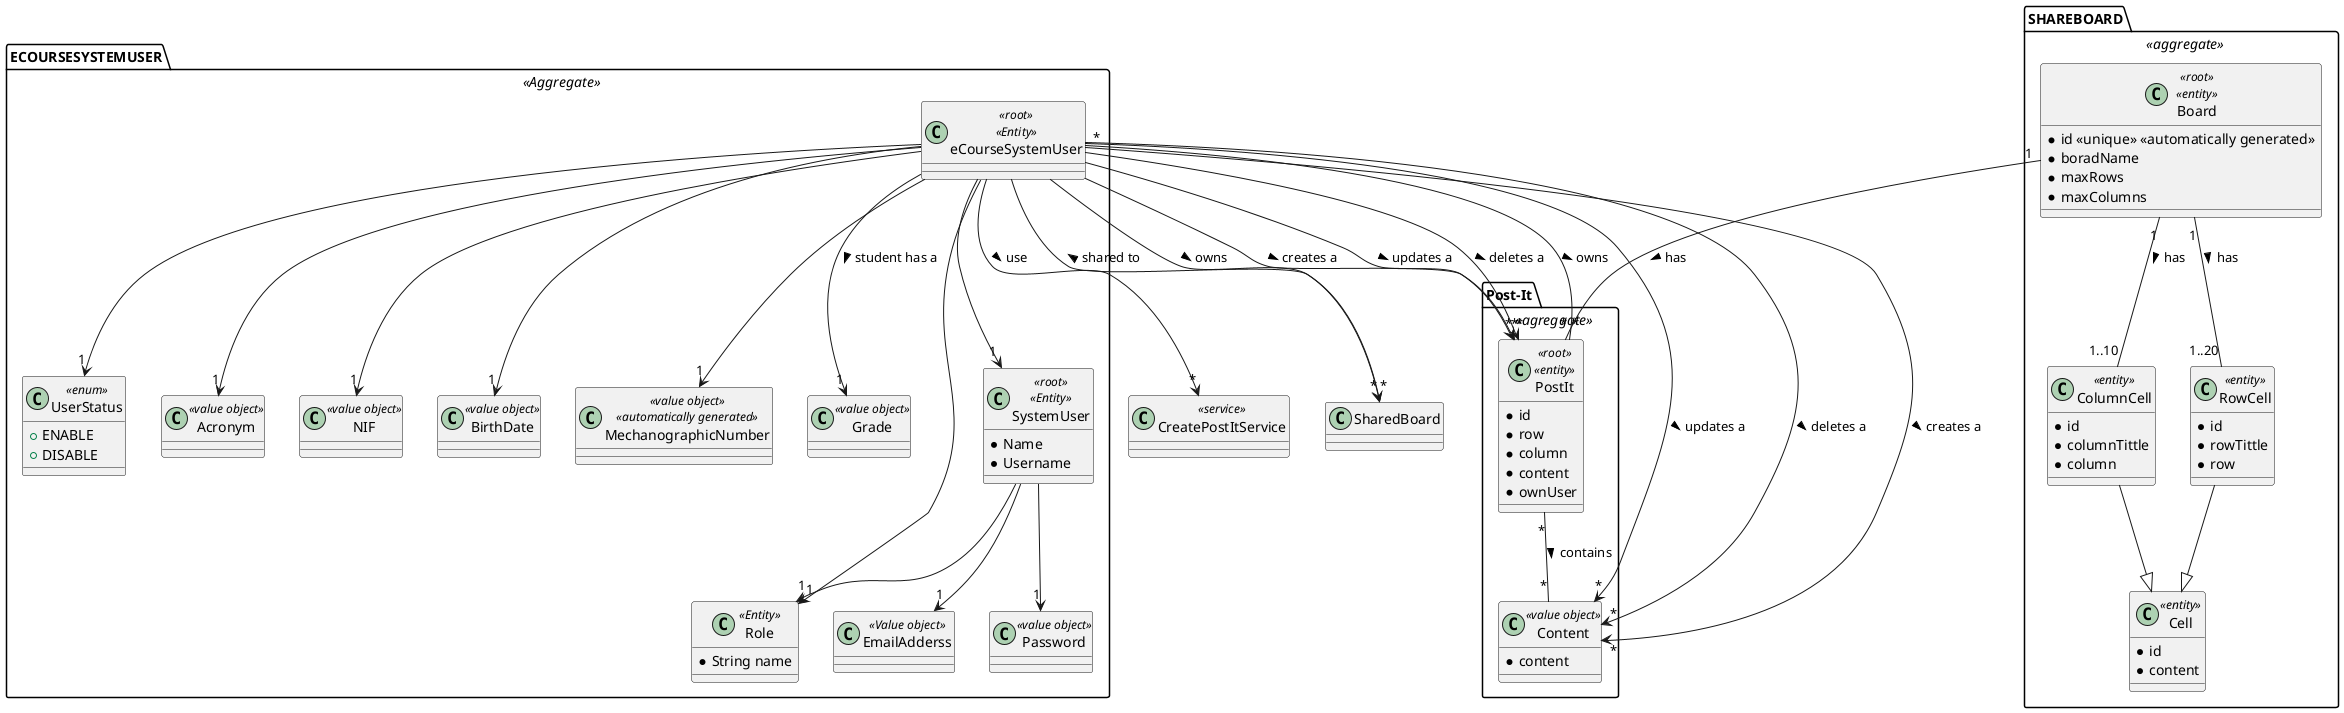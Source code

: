 @startuml
'https://plantuml.com/sequence-diagram


package "ECOURSESYSTEMUSER" <<Aggregate>> {

    class SystemUser <<root>> <<Entity>> {
        * Name
        * Username
    }

    class eCourseSystemUser <<root>> <<Entity>> {

    }

    class EmailAdderss <<Value object>>

    class Role <<Entity>> {
        * String name
    }

    class UserStatus <<enum>> {
        + ENABLE
        + DISABLE
    }

    class Password <<value object>>

    class Acronym <<value object>>

    class NIF <<value object>>

    class BirthDate <<value object>>

    class MechanographicNumber <<value object>> <<automatically generated>>

    class Grade <<value object>>

}


package "SHAREBOARD" <<aggregate>> {
    class Board <<root>> <<entity>> {
        * id <<unique>> <<automatically generated>>
        * boradName
        * maxRows
        * maxColumns
    }

    class Cell <<entity>> {
        * id
        * content
    }

    class ColumnCell <<entity>> {
        * id
        * columnTittle
        * column
    }

    class RowCell <<entity>> {
        * id
        * rowTittle
        * row
    }
}

package "Post-It" <<agreggate>> {

    class PostIt <<root>> <<entity>> {
        * id
        * row
        * column
        * content
        * ownUser
    }

    class Content <<value object>> {
        * content
    }
}

class CreatePostItService <<service>> {
}



'Relationships

SystemUser --> "1" EmailAdderss
SystemUser --> "1" Password
SystemUser --> "1" Role

eCourseSystemUser --> "1" SystemUser
eCourseSystemUser --> "1" Role
eCourseSystemUser --> "1" UserStatus
eCourseSystemUser --> "1" Acronym
eCourseSystemUser --> "1" NIF
eCourseSystemUser --> "1" BirthDate
eCourseSystemUser --> "1" MechanographicNumber
eCourseSystemUser --> "1" Grade : student has a >
eCourseSystemUser --> "*" SharedBoard : owns >
eCourseSystemUser --> "*" SharedBoard : shared to <
eCourseSystemUser --> "*" PostIt : creates a >
eCourseSystemUser --> "*" PostIt : updates a >
eCourseSystemUser --> "*" PostIt : deletes a >
eCourseSystemUser --> "*" Content : creates a >
eCourseSystemUser --> "*" Content : updates a >
eCourseSystemUser --> "*" Content : deletes a >

eCourseSystemUser --> "*" CreatePostItService : use >

Board "1" -- "1..20" RowCell : has >
Board "1" -- "1..10" ColumnCell : has >
Board "1" -- "*" PostIt : has >

ColumnCell --|> Cell
RowCell --|> Cell

PostIt "*" -- "*" Content : contains >
PostIt "*" -- "*" eCourseSystemUser : owns <

@enduml